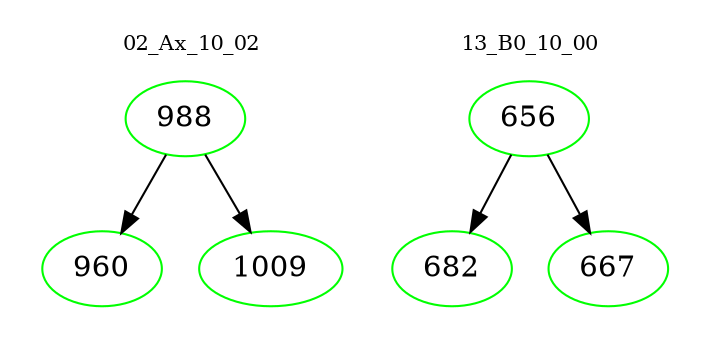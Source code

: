 digraph{
subgraph cluster_0 {
color = white
label = "02_Ax_10_02";
fontsize=10;
T0_988 [label="988", color="green"]
T0_988 -> T0_960 [color="black"]
T0_960 [label="960", color="green"]
T0_988 -> T0_1009 [color="black"]
T0_1009 [label="1009", color="green"]
}
subgraph cluster_1 {
color = white
label = "13_B0_10_00";
fontsize=10;
T1_656 [label="656", color="green"]
T1_656 -> T1_682 [color="black"]
T1_682 [label="682", color="green"]
T1_656 -> T1_667 [color="black"]
T1_667 [label="667", color="green"]
}
}
